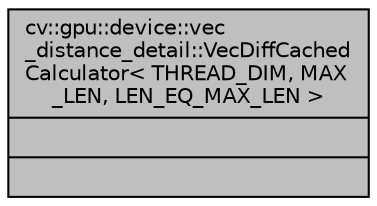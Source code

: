 digraph "cv::gpu::device::vec_distance_detail::VecDiffCachedCalculator&lt; THREAD_DIM, MAX_LEN, LEN_EQ_MAX_LEN &gt;"
{
 // LATEX_PDF_SIZE
  edge [fontname="Helvetica",fontsize="10",labelfontname="Helvetica",labelfontsize="10"];
  node [fontname="Helvetica",fontsize="10",shape=record];
  Node1 [label="{cv::gpu::device::vec\l_distance_detail::VecDiffCached\lCalculator\< THREAD_DIM, MAX\l_LEN, LEN_EQ_MAX_LEN \>\n||}",height=0.2,width=0.4,color="black", fillcolor="grey75", style="filled", fontcolor="black",tooltip=" "];
}
